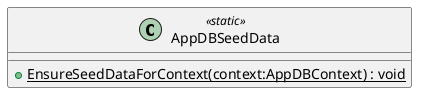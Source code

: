 @startuml
class AppDBSeedData <<static>> {
    + {static} EnsureSeedDataForContext(context:AppDBContext) : void
}
@enduml
